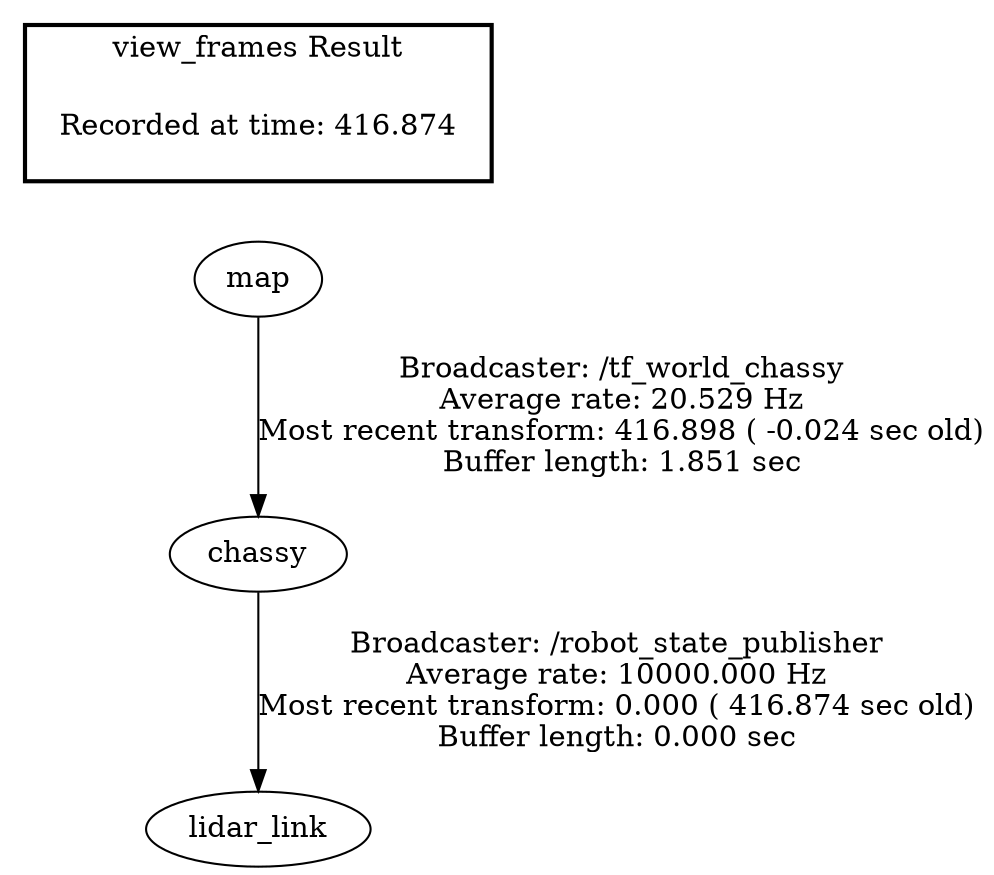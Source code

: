 digraph G {
"chassy" -> "lidar_link"[label="Broadcaster: /robot_state_publisher\nAverage rate: 10000.000 Hz\nMost recent transform: 0.000 ( 416.874 sec old)\nBuffer length: 0.000 sec\n"];
"map" -> "chassy"[label="Broadcaster: /tf_world_chassy\nAverage rate: 20.529 Hz\nMost recent transform: 416.898 ( -0.024 sec old)\nBuffer length: 1.851 sec\n"];
edge [style=invis];
 subgraph cluster_legend { style=bold; color=black; label ="view_frames Result";
"Recorded at time: 416.874"[ shape=plaintext ] ;
 }->"map";
}